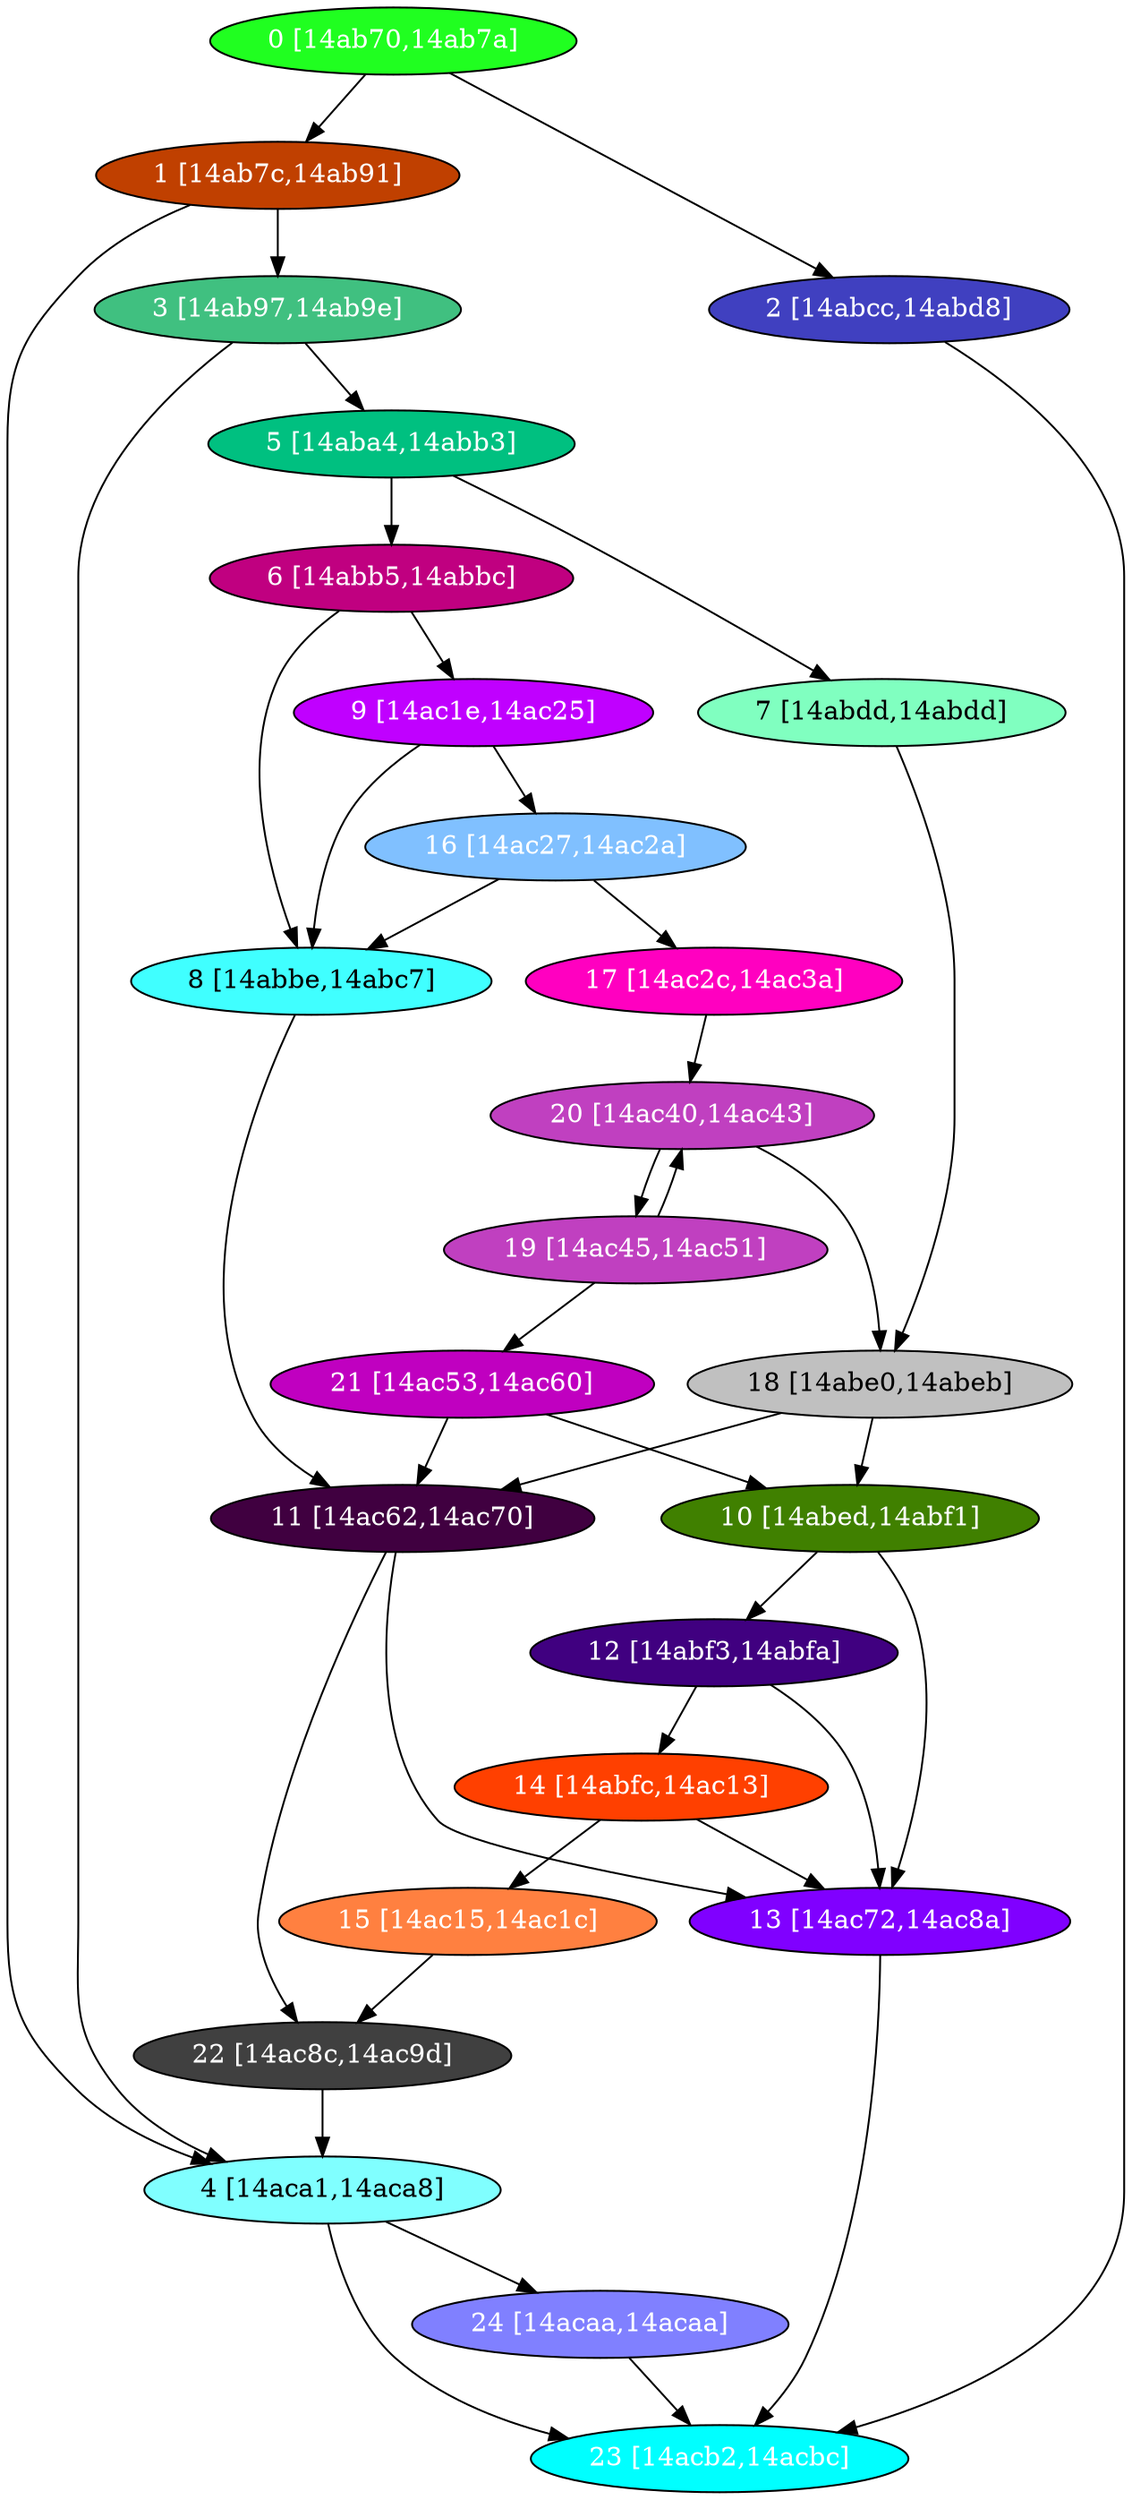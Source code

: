 diGraph libnss3{
	libnss3_0  [style=filled fillcolor="#20FF20" fontcolor="#ffffff" shape=oval label="0 [14ab70,14ab7a]"]
	libnss3_1  [style=filled fillcolor="#C04000" fontcolor="#ffffff" shape=oval label="1 [14ab7c,14ab91]"]
	libnss3_2  [style=filled fillcolor="#4040C0" fontcolor="#ffffff" shape=oval label="2 [14abcc,14abd8]"]
	libnss3_3  [style=filled fillcolor="#40C080" fontcolor="#ffffff" shape=oval label="3 [14ab97,14ab9e]"]
	libnss3_4  [style=filled fillcolor="#80FFFF" fontcolor="#000000" shape=oval label="4 [14aca1,14aca8]"]
	libnss3_5  [style=filled fillcolor="#00C080" fontcolor="#ffffff" shape=oval label="5 [14aba4,14abb3]"]
	libnss3_6  [style=filled fillcolor="#C00080" fontcolor="#ffffff" shape=oval label="6 [14abb5,14abbc]"]
	libnss3_7  [style=filled fillcolor="#80FFC0" fontcolor="#000000" shape=oval label="7 [14abdd,14abdd]"]
	libnss3_8  [style=filled fillcolor="#40FFFF" fontcolor="#000000" shape=oval label="8 [14abbe,14abc7]"]
	libnss3_9  [style=filled fillcolor="#C000FF" fontcolor="#ffffff" shape=oval label="9 [14ac1e,14ac25]"]
	libnss3_a  [style=filled fillcolor="#408000" fontcolor="#ffffff" shape=oval label="10 [14abed,14abf1]"]
	libnss3_b  [style=filled fillcolor="#400040" fontcolor="#ffffff" shape=oval label="11 [14ac62,14ac70]"]
	libnss3_c  [style=filled fillcolor="#400080" fontcolor="#ffffff" shape=oval label="12 [14abf3,14abfa]"]
	libnss3_d  [style=filled fillcolor="#8000FF" fontcolor="#ffffff" shape=oval label="13 [14ac72,14ac8a]"]
	libnss3_e  [style=filled fillcolor="#FF4000" fontcolor="#ffffff" shape=oval label="14 [14abfc,14ac13]"]
	libnss3_f  [style=filled fillcolor="#FF8040" fontcolor="#ffffff" shape=oval label="15 [14ac15,14ac1c]"]
	libnss3_10  [style=filled fillcolor="#80C0FF" fontcolor="#ffffff" shape=oval label="16 [14ac27,14ac2a]"]
	libnss3_11  [style=filled fillcolor="#FF00C0" fontcolor="#ffffff" shape=oval label="17 [14ac2c,14ac3a]"]
	libnss3_12  [style=filled fillcolor="#C0C0C0" fontcolor="#000000" shape=oval label="18 [14abe0,14abeb]"]
	libnss3_13  [style=filled fillcolor="#C040C0" fontcolor="#ffffff" shape=oval label="19 [14ac45,14ac51]"]
	libnss3_14  [style=filled fillcolor="#C040C0" fontcolor="#ffffff" shape=oval label="20 [14ac40,14ac43]"]
	libnss3_15  [style=filled fillcolor="#C000C0" fontcolor="#ffffff" shape=oval label="21 [14ac53,14ac60]"]
	libnss3_16  [style=filled fillcolor="#404040" fontcolor="#ffffff" shape=oval label="22 [14ac8c,14ac9d]"]
	libnss3_17  [style=filled fillcolor="#00FFFF" fontcolor="#ffffff" shape=oval label="23 [14acb2,14acbc]"]
	libnss3_18  [style=filled fillcolor="#8080FF" fontcolor="#ffffff" shape=oval label="24 [14acaa,14acaa]"]

	libnss3_0 -> libnss3_1
	libnss3_0 -> libnss3_2
	libnss3_1 -> libnss3_3
	libnss3_1 -> libnss3_4
	libnss3_2 -> libnss3_17
	libnss3_3 -> libnss3_4
	libnss3_3 -> libnss3_5
	libnss3_4 -> libnss3_17
	libnss3_4 -> libnss3_18
	libnss3_5 -> libnss3_6
	libnss3_5 -> libnss3_7
	libnss3_6 -> libnss3_8
	libnss3_6 -> libnss3_9
	libnss3_7 -> libnss3_12
	libnss3_8 -> libnss3_b
	libnss3_9 -> libnss3_8
	libnss3_9 -> libnss3_10
	libnss3_a -> libnss3_c
	libnss3_a -> libnss3_d
	libnss3_b -> libnss3_d
	libnss3_b -> libnss3_16
	libnss3_c -> libnss3_d
	libnss3_c -> libnss3_e
	libnss3_d -> libnss3_17
	libnss3_e -> libnss3_d
	libnss3_e -> libnss3_f
	libnss3_f -> libnss3_16
	libnss3_10 -> libnss3_8
	libnss3_10 -> libnss3_11
	libnss3_11 -> libnss3_14
	libnss3_12 -> libnss3_a
	libnss3_12 -> libnss3_b
	libnss3_13 -> libnss3_14
	libnss3_13 -> libnss3_15
	libnss3_14 -> libnss3_12
	libnss3_14 -> libnss3_13
	libnss3_15 -> libnss3_a
	libnss3_15 -> libnss3_b
	libnss3_16 -> libnss3_4
	libnss3_18 -> libnss3_17
}